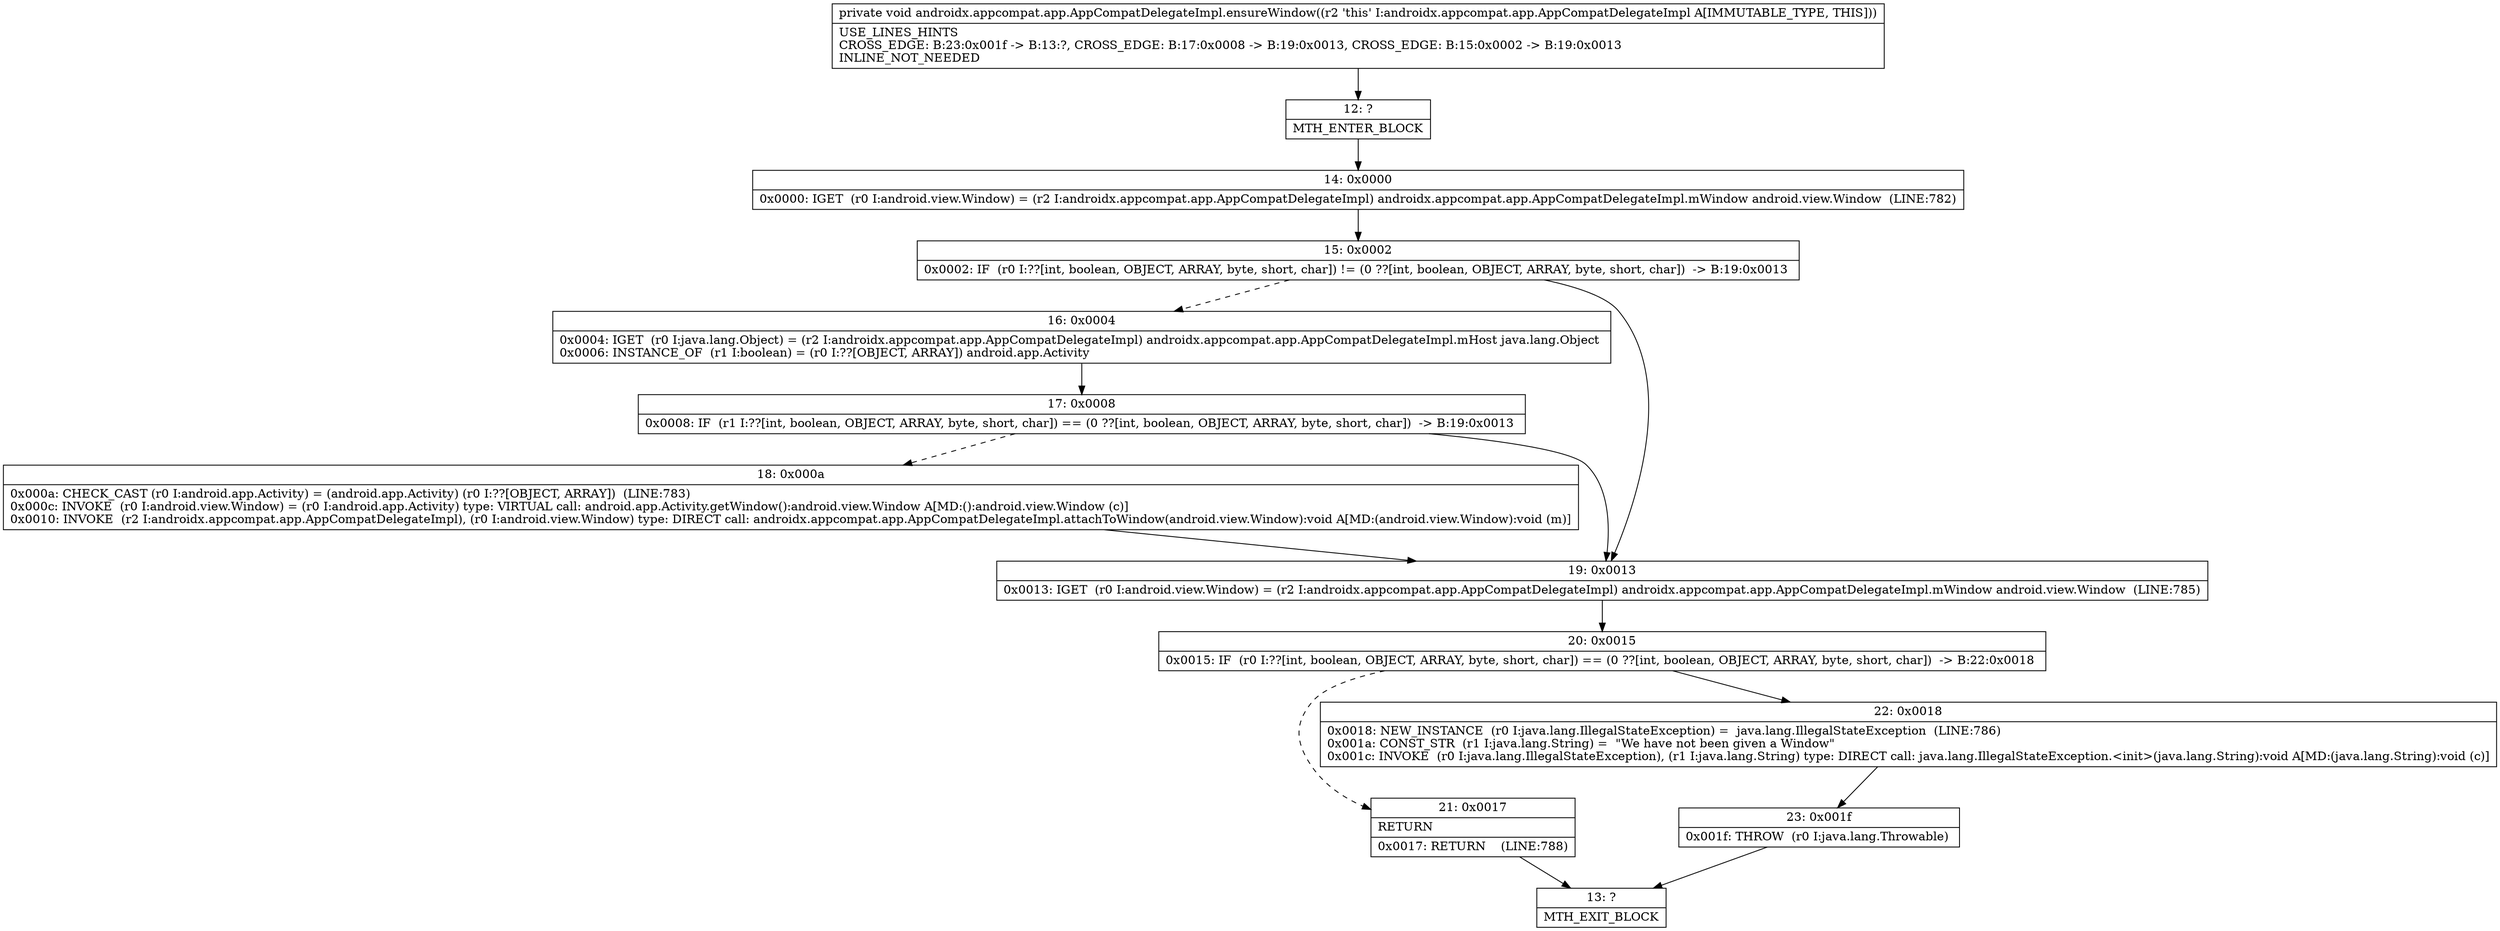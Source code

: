 digraph "CFG forandroidx.appcompat.app.AppCompatDelegateImpl.ensureWindow()V" {
Node_12 [shape=record,label="{12\:\ ?|MTH_ENTER_BLOCK\l}"];
Node_14 [shape=record,label="{14\:\ 0x0000|0x0000: IGET  (r0 I:android.view.Window) = (r2 I:androidx.appcompat.app.AppCompatDelegateImpl) androidx.appcompat.app.AppCompatDelegateImpl.mWindow android.view.Window  (LINE:782)\l}"];
Node_15 [shape=record,label="{15\:\ 0x0002|0x0002: IF  (r0 I:??[int, boolean, OBJECT, ARRAY, byte, short, char]) != (0 ??[int, boolean, OBJECT, ARRAY, byte, short, char])  \-\> B:19:0x0013 \l}"];
Node_16 [shape=record,label="{16\:\ 0x0004|0x0004: IGET  (r0 I:java.lang.Object) = (r2 I:androidx.appcompat.app.AppCompatDelegateImpl) androidx.appcompat.app.AppCompatDelegateImpl.mHost java.lang.Object \l0x0006: INSTANCE_OF  (r1 I:boolean) = (r0 I:??[OBJECT, ARRAY]) android.app.Activity \l}"];
Node_17 [shape=record,label="{17\:\ 0x0008|0x0008: IF  (r1 I:??[int, boolean, OBJECT, ARRAY, byte, short, char]) == (0 ??[int, boolean, OBJECT, ARRAY, byte, short, char])  \-\> B:19:0x0013 \l}"];
Node_18 [shape=record,label="{18\:\ 0x000a|0x000a: CHECK_CAST (r0 I:android.app.Activity) = (android.app.Activity) (r0 I:??[OBJECT, ARRAY])  (LINE:783)\l0x000c: INVOKE  (r0 I:android.view.Window) = (r0 I:android.app.Activity) type: VIRTUAL call: android.app.Activity.getWindow():android.view.Window A[MD:():android.view.Window (c)]\l0x0010: INVOKE  (r2 I:androidx.appcompat.app.AppCompatDelegateImpl), (r0 I:android.view.Window) type: DIRECT call: androidx.appcompat.app.AppCompatDelegateImpl.attachToWindow(android.view.Window):void A[MD:(android.view.Window):void (m)]\l}"];
Node_19 [shape=record,label="{19\:\ 0x0013|0x0013: IGET  (r0 I:android.view.Window) = (r2 I:androidx.appcompat.app.AppCompatDelegateImpl) androidx.appcompat.app.AppCompatDelegateImpl.mWindow android.view.Window  (LINE:785)\l}"];
Node_20 [shape=record,label="{20\:\ 0x0015|0x0015: IF  (r0 I:??[int, boolean, OBJECT, ARRAY, byte, short, char]) == (0 ??[int, boolean, OBJECT, ARRAY, byte, short, char])  \-\> B:22:0x0018 \l}"];
Node_21 [shape=record,label="{21\:\ 0x0017|RETURN\l|0x0017: RETURN    (LINE:788)\l}"];
Node_13 [shape=record,label="{13\:\ ?|MTH_EXIT_BLOCK\l}"];
Node_22 [shape=record,label="{22\:\ 0x0018|0x0018: NEW_INSTANCE  (r0 I:java.lang.IllegalStateException) =  java.lang.IllegalStateException  (LINE:786)\l0x001a: CONST_STR  (r1 I:java.lang.String) =  \"We have not been given a Window\" \l0x001c: INVOKE  (r0 I:java.lang.IllegalStateException), (r1 I:java.lang.String) type: DIRECT call: java.lang.IllegalStateException.\<init\>(java.lang.String):void A[MD:(java.lang.String):void (c)]\l}"];
Node_23 [shape=record,label="{23\:\ 0x001f|0x001f: THROW  (r0 I:java.lang.Throwable) \l}"];
MethodNode[shape=record,label="{private void androidx.appcompat.app.AppCompatDelegateImpl.ensureWindow((r2 'this' I:androidx.appcompat.app.AppCompatDelegateImpl A[IMMUTABLE_TYPE, THIS]))  | USE_LINES_HINTS\lCROSS_EDGE: B:23:0x001f \-\> B:13:?, CROSS_EDGE: B:17:0x0008 \-\> B:19:0x0013, CROSS_EDGE: B:15:0x0002 \-\> B:19:0x0013\lINLINE_NOT_NEEDED\l}"];
MethodNode -> Node_12;Node_12 -> Node_14;
Node_14 -> Node_15;
Node_15 -> Node_16[style=dashed];
Node_15 -> Node_19;
Node_16 -> Node_17;
Node_17 -> Node_18[style=dashed];
Node_17 -> Node_19;
Node_18 -> Node_19;
Node_19 -> Node_20;
Node_20 -> Node_21[style=dashed];
Node_20 -> Node_22;
Node_21 -> Node_13;
Node_22 -> Node_23;
Node_23 -> Node_13;
}

